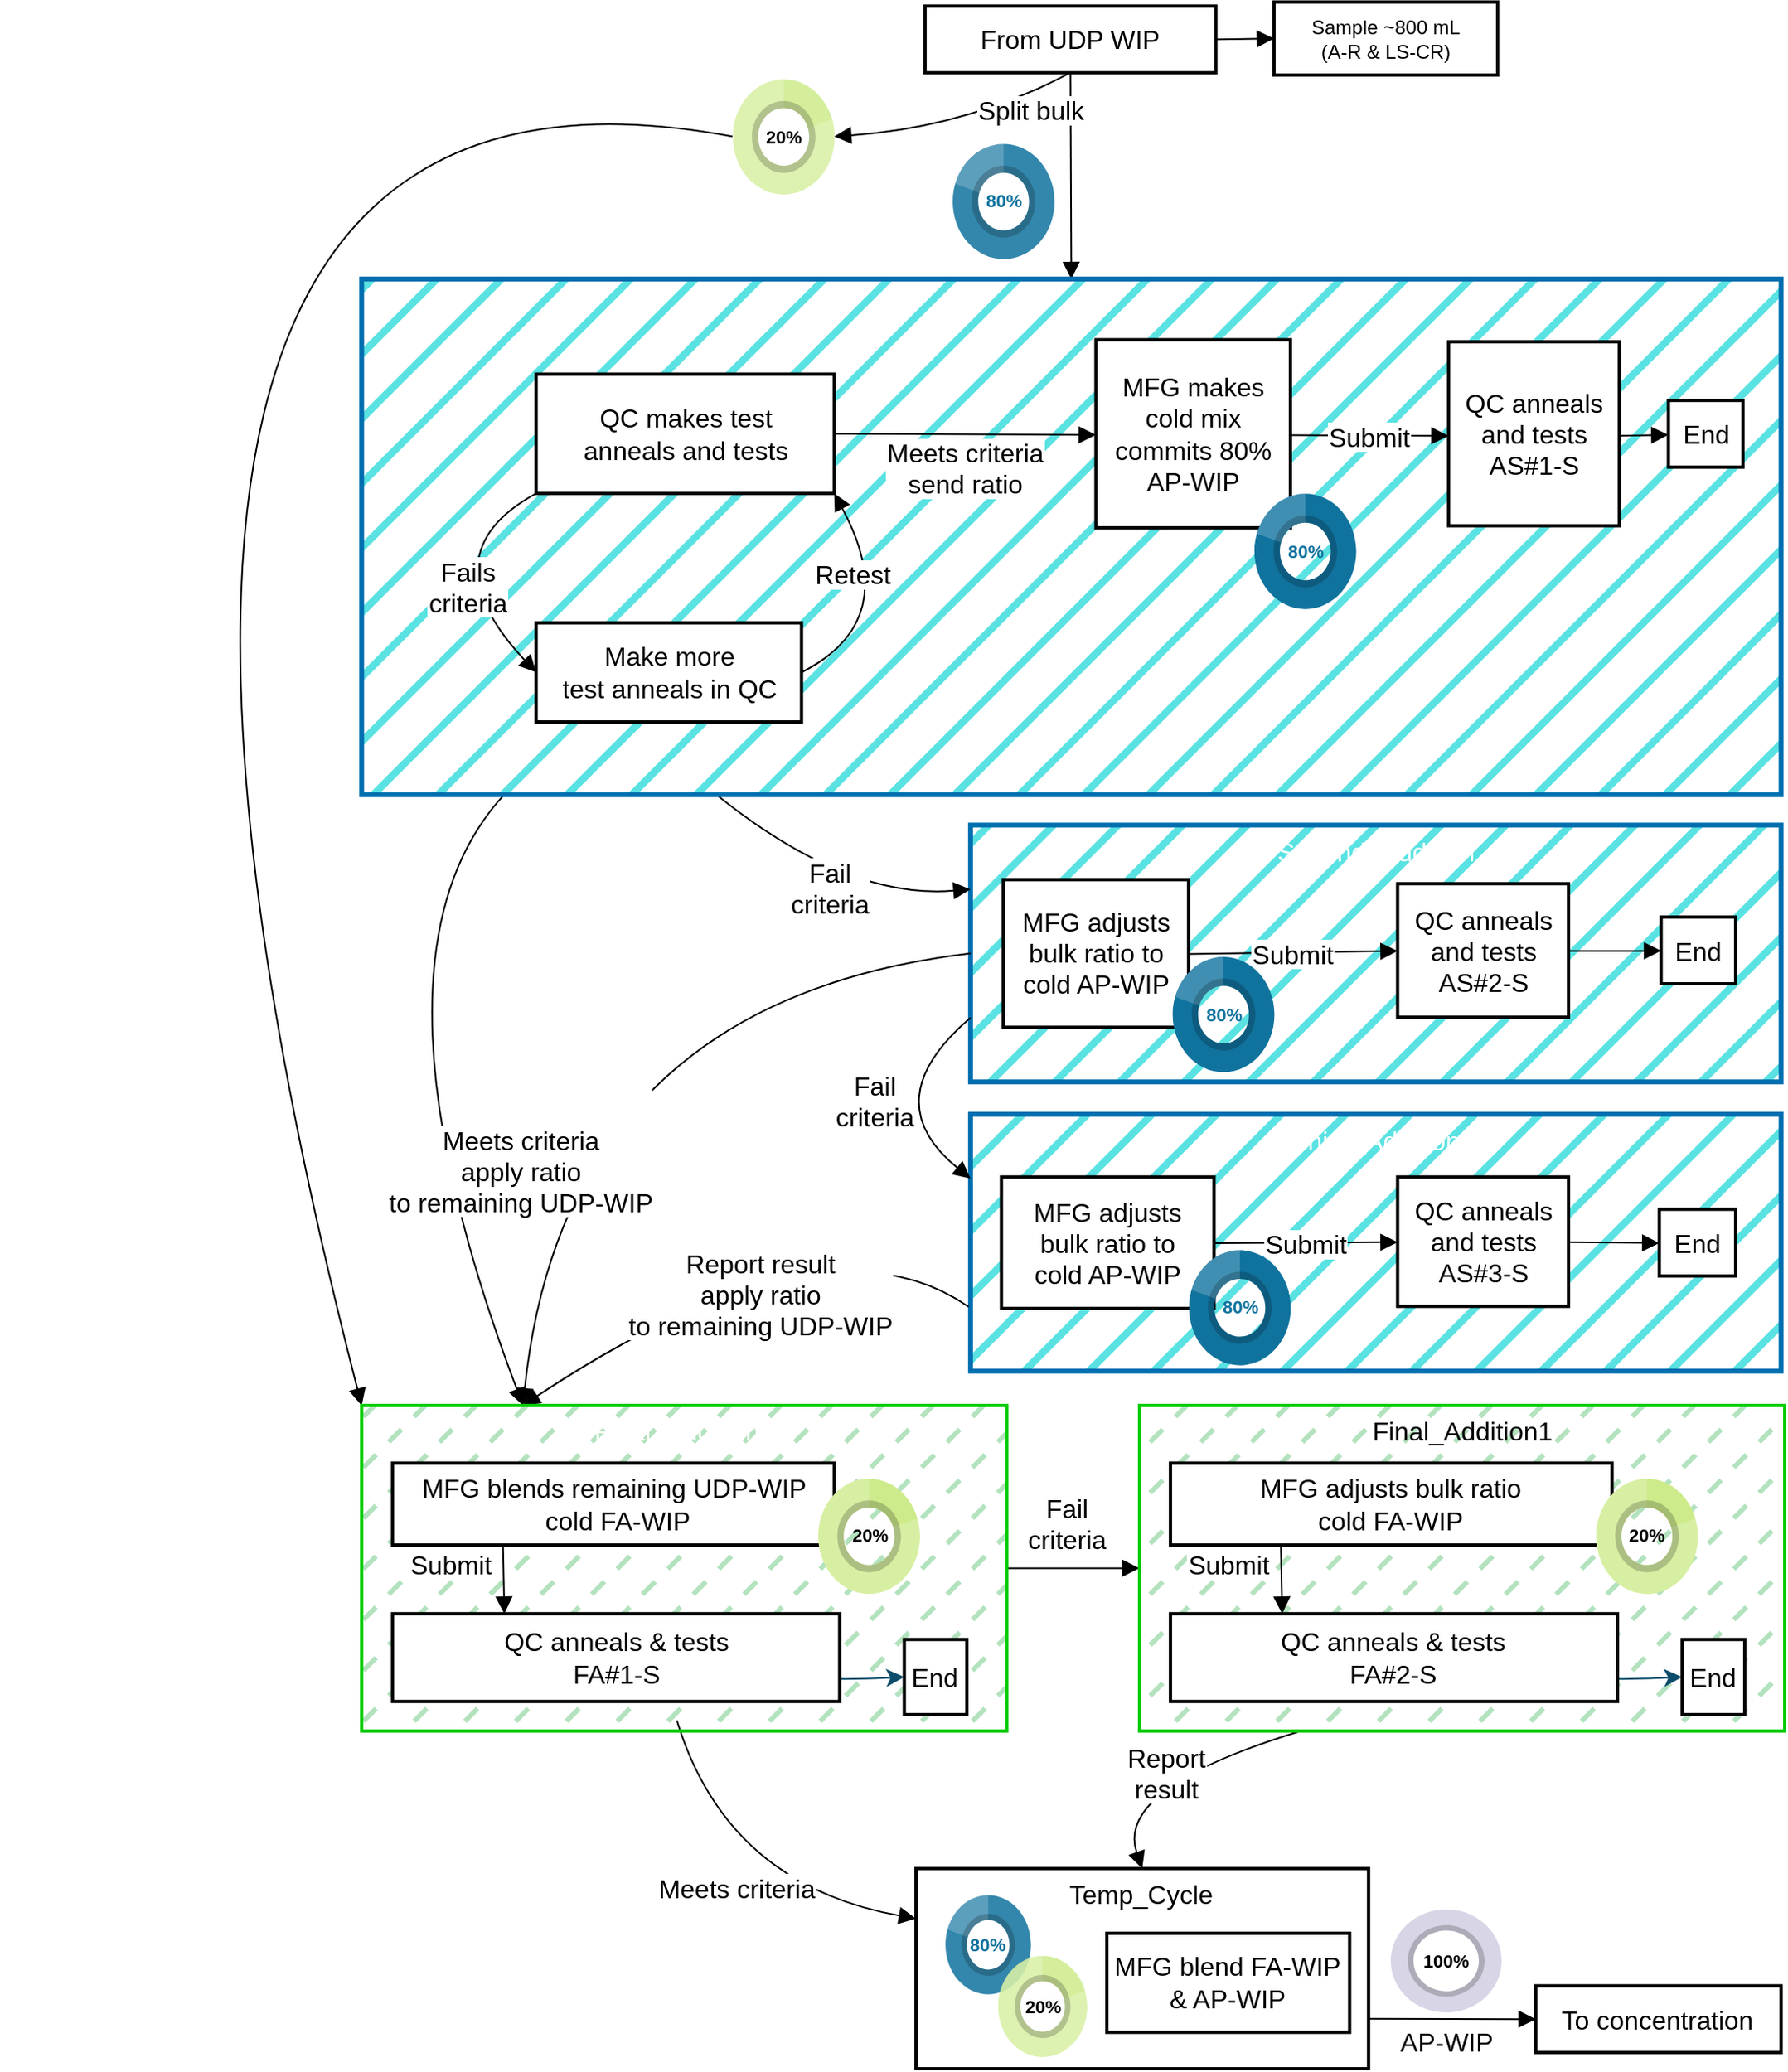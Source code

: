 <mxfile version="24.4.8" type="github">
  <diagram name="Page-1" id="gUKE7Ty1ndnf_Hq8EU9M">
    <mxGraphModel dx="1916" dy="1496" grid="0" gridSize="10" guides="1" tooltips="1" connect="1" arrows="1" fold="1" page="0" pageScale="1" pageWidth="850" pageHeight="1100" math="0" shadow="0">
      <root>
        <mxCell id="0" />
        <mxCell id="1" parent="0" />
        <mxCell id="pBv_GkbSqUie0VZyw_Bp-6" value="" style="group" parent="1" vertex="1" connectable="0">
          <mxGeometry x="68" y="-248" width="1094" height="1268" as="geometry" />
        </mxCell>
        <mxCell id="u29ysnLNSDEaN5z4U6bu-100" value="Temp_Cycle" style="whiteSpace=wrap;strokeWidth=2;verticalAlign=top;fontSize=16;" parent="pBv_GkbSqUie0VZyw_Bp-6" vertex="1">
          <mxGeometry x="561.483" y="1145.29" width="277.399" height="122.71" as="geometry" />
        </mxCell>
        <mxCell id="u29ysnLNSDEaN5z4U6bu-101" value="MFG blend FA-WIP &amp; AP-WIP" style="whiteSpace=wrap;strokeWidth=2;fontSize=16;" parent="u29ysnLNSDEaN5z4U6bu-100" vertex="1">
          <mxGeometry x="116.976" y="39.664" width="148.837" height="60.735" as="geometry" />
        </mxCell>
        <mxCell id="eIJWV5J0-2OSgaS1AC5S-21" value="80%" style="verticalLabelPosition=middle;verticalAlign=middle;html=1;shape=mxgraph.infographic.partConcEllipse;fillColor=#10739E;strokeColor=default;startAngle=0;endAngle=.8;arcWidth=0.5;fontSize=11;fontColor=#10739E;align=center;fontStyle=1;perimeterSpacing=0;strokeWidth=0;shadow=0;fillOpacity=85;strokeOpacity=0;" parent="u29ysnLNSDEaN5z4U6bu-100" vertex="1">
          <mxGeometry x="17.825" y="16.113" width="52.36" height="60.735" as="geometry" />
        </mxCell>
        <mxCell id="eIJWV5J0-2OSgaS1AC5S-12" value="20%" style="verticalLabelPosition=middle;verticalAlign=middle;html=1;shape=mxgraph.infographic.partConcEllipse;fillColor=#cdeb8b;strokeColor=#36393d;startAngle=0;endAngle=0.20;arcWidth=0.5;fontSize=11;align=center;fontStyle=1;perimeterSpacing=0;strokeWidth=0;shadow=0;fillOpacity=85;strokeOpacity=0;" parent="u29ysnLNSDEaN5z4U6bu-100" vertex="1">
          <mxGeometry x="50.132" y="53.298" width="54.589" height="61.975" as="geometry" />
        </mxCell>
        <mxCell id="u29ysnLNSDEaN5z4U6bu-114" value="Third_Addition" style="whiteSpace=wrap;strokeWidth=3;verticalAlign=top;fontSize=16;container=0;fillColor=#5AE2E2;fontColor=#ffffff;strokeColor=#006EAF;fillStyle=hatch;" parent="pBv_GkbSqUie0VZyw_Bp-6" vertex="1">
          <mxGeometry x="594.904" y="682.96" width="496.868" height="157.415" as="geometry" />
        </mxCell>
        <mxCell id="u29ysnLNSDEaN5z4U6bu-122" value="Second_Addition" style="whiteSpace=wrap;strokeWidth=3;verticalAlign=top;fontSize=16;container=0;strokeColor=#006EAF;fillColor=#5AE2E2;fontColor=#ffffff;fillStyle=hatch;" parent="pBv_GkbSqUie0VZyw_Bp-6" vertex="1">
          <mxGeometry x="594.904" y="505.713" width="496.868" height="157.415" as="geometry" />
        </mxCell>
        <mxCell id="u29ysnLNSDEaN5z4U6bu-143" value="From UDP WIP" style="whiteSpace=wrap;strokeWidth=2;fontSize=16;" parent="pBv_GkbSqUie0VZyw_Bp-6" vertex="1">
          <mxGeometry x="567.053" y="3.718" width="178.248" height="40.903" as="geometry" />
        </mxCell>
        <mxCell id="u29ysnLNSDEaN5z4U6bu-144" value="To concentration" style="whiteSpace=wrap;strokeWidth=2;fontSize=16;" parent="pBv_GkbSqUie0VZyw_Bp-6" vertex="1">
          <mxGeometry x="941.375" y="1217.181" width="150.397" height="40.903" as="geometry" />
        </mxCell>
        <mxCell id="u29ysnLNSDEaN5z4U6bu-145" value="" style="curved=1;startArrow=none;endArrow=block;exitX=0.5;exitY=1.012;entryX=0.5;entryY=0.002;rounded=0;fontSize=16;startSize=8;endSize=8;" parent="pBv_GkbSqUie0VZyw_Bp-6" source="u29ysnLNSDEaN5z4U6bu-143" edge="1">
          <mxGeometry relative="1" as="geometry">
            <Array as="points" />
            <mxPoint x="656.695" y="171.05" as="targetPoint" />
          </mxGeometry>
        </mxCell>
        <mxCell id="u29ysnLNSDEaN5z4U6bu-146" value="Fail&#xa;criteria" style="curved=1;startArrow=none;endArrow=block;exitX=0.25;exitY=1;entryX=0;entryY=0.25;rounded=0;fontSize=16;startSize=8;endSize=8;exitDx=0;exitDy=0;entryDx=0;entryDy=0;" parent="pBv_GkbSqUie0VZyw_Bp-6" target="u29ysnLNSDEaN5z4U6bu-122" edge="1">
          <mxGeometry relative="1" as="geometry">
            <Array as="points">
              <mxPoint x="519.149" y="551.574" />
            </Array>
            <mxPoint x="439.215" y="487.12" as="sourcePoint" />
          </mxGeometry>
        </mxCell>
        <mxCell id="u29ysnLNSDEaN5z4U6bu-148" value="" style="curved=1;startArrow=none;endArrow=block;exitX=0;exitY=0.5;rounded=0;fontSize=16;startSize=8;endSize=8;exitDx=0;exitDy=0;entryX=0.25;entryY=0;entryDx=0;entryDy=0;" parent="pBv_GkbSqUie0VZyw_Bp-6" source="u29ysnLNSDEaN5z4U6bu-122" target="u29ysnLNSDEaN5z4U6bu-164" edge="1">
          <mxGeometry x="-0.295" y="32" relative="1" as="geometry">
            <Array as="points">
              <mxPoint x="346.47" y="613.548" />
            </Array>
            <mxPoint x="457.876" y="858.968" as="targetPoint" />
            <mxPoint x="1" as="offset" />
          </mxGeometry>
        </mxCell>
        <mxCell id="pBv_GkbSqUie0VZyw_Bp-4" value="&amp;nbsp; &amp;nbsp; &amp;nbsp; &amp;nbsp; &amp;nbsp; &amp;nbsp;&amp;nbsp;&lt;div&gt;&amp;nbsp; &amp;nbsp; &amp;nbsp; &amp;nbsp; &amp;nbsp; &amp;nbsp; &amp;nbsp; &amp;nbsp; &amp;nbsp; &amp;nbsp; &amp;nbsp;&amp;nbsp;&lt;/div&gt;&lt;div&gt;&amp;nbsp; &amp;nbsp; &amp;nbsp; &amp;nbsp; &amp;nbsp;&amp;nbsp;&lt;/div&gt;&lt;div&gt;&lt;br&gt;&lt;/div&gt;" style="edgeLabel;html=1;align=center;verticalAlign=middle;resizable=0;points=[];" parent="u29ysnLNSDEaN5z4U6bu-148" vertex="1" connectable="0">
          <mxGeometry x="-0.224" y="40" relative="1" as="geometry">
            <mxPoint x="-41" y="45" as="offset" />
          </mxGeometry>
        </mxCell>
        <mxCell id="u29ysnLNSDEaN5z4U6bu-147" value="Meets criteria&#xa;apply ratio&#xa;to remaining UDP-WIP" style="curved=1;startArrow=none;endArrow=block;exitX=0.102;exitY=0.995;entryX=0.25;entryY=0;rounded=0;fontSize=16;startSize=8;endSize=8;exitDx=0;exitDy=0;exitPerimeter=0;entryDx=0;entryDy=0;" parent="pBv_GkbSqUie0VZyw_Bp-6" target="u29ysnLNSDEaN5z4U6bu-164" edge="1">
          <mxGeometry x="0.372" y="50" relative="1" as="geometry">
            <Array as="points">
              <mxPoint x="216.126" y="585.04" />
            </Array>
            <mxPoint x="457.876" y="858.968" as="targetPoint" />
            <mxPoint x="310.444" y="485.54" as="sourcePoint" />
            <mxPoint as="offset" />
          </mxGeometry>
        </mxCell>
        <mxCell id="u29ysnLNSDEaN5z4U6bu-150" value="Report result&#xa;apply ratio&#xa;to remaining UDP-WIP" style="curved=1;startArrow=none;endArrow=block;exitX=0;exitY=0.75;entryX=0.25;entryY=0;rounded=0;fontSize=16;startSize=8;endSize=8;exitDx=0;exitDy=0;entryDx=0;entryDy=0;" parent="pBv_GkbSqUie0VZyw_Bp-6" target="u29ysnLNSDEaN5z4U6bu-164" edge="1">
          <mxGeometry x="0.032" y="23" relative="1" as="geometry">
            <Array as="points">
              <mxPoint x="505" y="739" />
            </Array>
            <mxPoint x="517.199" y="861.447" as="targetPoint" />
            <mxPoint x="593.79" y="801.022" as="sourcePoint" />
            <mxPoint as="offset" />
          </mxGeometry>
        </mxCell>
        <mxCell id="u29ysnLNSDEaN5z4U6bu-151" value="Meets criteria" style="curved=1;startArrow=none;endArrow=block;exitX=0.409;exitY=0.992;entryX=0;entryY=0.25;rounded=0;fontSize=16;startSize=8;endSize=8;entryDx=0;entryDy=0;exitDx=0;exitDy=0;exitPerimeter=0;" parent="pBv_GkbSqUie0VZyw_Bp-6" target="u29ysnLNSDEaN5z4U6bu-100" edge="1">
          <mxGeometry x="0.002" relative="1" as="geometry">
            <Array as="points">
              <mxPoint x="445.621" y="1155.206" />
            </Array>
            <mxPoint x="414.891" y="1054.47" as="sourcePoint" />
            <mxPoint as="offset" />
          </mxGeometry>
        </mxCell>
        <mxCell id="u29ysnLNSDEaN5z4U6bu-152" value="Fail&#xa;criteria" style="curved=1;startArrow=none;endArrow=block;exitX=1;exitY=0.5;entryX=0;entryY=0.5;rounded=0;fontSize=16;startSize=8;endSize=8;exitDx=0;exitDy=0;entryDx=0;entryDy=0;" parent="pBv_GkbSqUie0VZyw_Bp-6" source="u29ysnLNSDEaN5z4U6bu-164" target="eIJWV5J0-2OSgaS1AC5S-30" edge="1">
          <mxGeometry x="-0.093" y="28" relative="1" as="geometry">
            <Array as="points" />
            <mxPoint x="694.055" y="957.507" as="sourcePoint" />
            <mxPoint as="offset" />
            <mxPoint x="696.283" y="960.606" as="targetPoint" />
          </mxGeometry>
        </mxCell>
        <mxCell id="u29ysnLNSDEaN5z4U6bu-153" value="Report&#xa;result" style="curved=1;startArrow=none;endArrow=block;exitX=0.25;exitY=1;entryX=0.5;entryY=0;rounded=0;fontSize=16;startSize=8;endSize=8;exitDx=0;exitDy=0;entryDx=0;entryDy=0;fontColor=default;" parent="pBv_GkbSqUie0VZyw_Bp-6" target="u29ysnLNSDEaN5z4U6bu-100" edge="1">
          <mxGeometry relative="1" as="geometry">
            <Array as="points">
              <mxPoint x="682.914" y="1095.711" />
            </Array>
            <mxPoint x="797.383" y="1061.005" as="sourcePoint" />
          </mxGeometry>
        </mxCell>
        <mxCell id="u29ysnLNSDEaN5z4U6bu-154" value="AP-WIP" style="curved=1;startArrow=none;endArrow=block;exitX=1;exitY=0.75;entryX=0;entryY=0.5;rounded=0;fontSize=16;startSize=8;endSize=8;exitDx=0;exitDy=0;entryDx=0;entryDy=0;" parent="pBv_GkbSqUie0VZyw_Bp-6" source="u29ysnLNSDEaN5z4U6bu-100" target="u29ysnLNSDEaN5z4U6bu-144" edge="1">
          <mxGeometry x="-0.065" y="-13" relative="1" as="geometry">
            <Array as="points" />
            <mxPoint x="833.312" y="1239.802" as="sourcePoint" />
            <mxPoint as="offset" />
          </mxGeometry>
        </mxCell>
        <mxCell id="u29ysnLNSDEaN5z4U6bu-160" value="" style="group;fontSize=16;fillColor=#5AE2E2;strokeColor=#006EAF;strokeWidth=3;glass=0;fontColor=#ffffff;fillStyle=hatch;" parent="pBv_GkbSqUie0VZyw_Bp-6" vertex="1" connectable="0">
          <mxGeometry x="221.697" y="171.05" width="870.075" height="316.07" as="geometry" />
        </mxCell>
        <mxCell id="u29ysnLNSDEaN5z4U6bu-131" value="QC makes test&#xa;anneals and tests" style="whiteSpace=wrap;strokeWidth=2;fontSize=16;" parent="u29ysnLNSDEaN5z4U6bu-160" vertex="1">
          <mxGeometry x="106.949" y="58.256" width="182.705" height="73.13" as="geometry" />
        </mxCell>
        <mxCell id="u29ysnLNSDEaN5z4U6bu-133" value="Make more&#xa;test anneals in QC" style="whiteSpace=wrap;strokeWidth=2;fontSize=16;" parent="u29ysnLNSDEaN5z4U6bu-160" vertex="1">
          <mxGeometry x="106.949" y="210.714" width="162.652" height="60.735" as="geometry" />
        </mxCell>
        <mxCell id="u29ysnLNSDEaN5z4U6bu-134" value="MFG makes&#xa;cold mix&#xa;commits 80%&#xa;AP-WIP" style="whiteSpace=wrap;strokeWidth=2;fontSize=16;verticalAlign=middle;" parent="u29ysnLNSDEaN5z4U6bu-160" vertex="1">
          <mxGeometry x="450.077" y="37.185" width="119.204" height="115.273" as="geometry" />
        </mxCell>
        <mxCell id="u29ysnLNSDEaN5z4U6bu-135" value="QC anneals&#xa;and tests&#xa;AS#1-S" style="whiteSpace=wrap;strokeWidth=2;fontSize=16;" parent="u29ysnLNSDEaN5z4U6bu-160" vertex="1">
          <mxGeometry x="666.204" y="38.424" width="104.721" height="112.794" as="geometry" />
        </mxCell>
        <mxCell id="u29ysnLNSDEaN5z4U6bu-136" value="End" style="whiteSpace=wrap;strokeWidth=2;fontSize=16;" parent="u29ysnLNSDEaN5z4U6bu-160" vertex="1">
          <mxGeometry x="801.004" y="74.37" width="45.676" height="40.903" as="geometry" />
        </mxCell>
        <mxCell id="u29ysnLNSDEaN5z4U6bu-138" value="Fails&#xa;criteria" style="curved=1;startArrow=none;endArrow=block;exitX=0;exitY=1;entryX=0;entryY=0.5;rounded=0;fontSize=16;startSize=8;endSize=8;exitDx=0;exitDy=0;entryDx=0;entryDy=0;" parent="u29ysnLNSDEaN5z4U6bu-160" source="u29ysnLNSDEaN5z4U6bu-131" target="u29ysnLNSDEaN5z4U6bu-133" edge="1">
          <mxGeometry x="0.236" y="6" relative="1" as="geometry">
            <Array as="points">
              <mxPoint x="38.992" y="168.571" />
            </Array>
            <mxPoint as="offset" />
          </mxGeometry>
        </mxCell>
        <mxCell id="u29ysnLNSDEaN5z4U6bu-139" value="Retest" style="curved=1;startArrow=none;endArrow=block;exitX=1;exitY=0.5;entryX=1;entryY=1;rounded=0;fontSize=16;startSize=8;endSize=8;entryDx=0;entryDy=0;exitDx=0;exitDy=0;" parent="u29ysnLNSDEaN5z4U6bu-160" source="u29ysnLNSDEaN5z4U6bu-133" target="u29ysnLNSDEaN5z4U6bu-131" edge="1">
          <mxGeometry x="0.391" y="13" relative="1" as="geometry">
            <Array as="points">
              <mxPoint x="331.988" y="209.474" />
            </Array>
            <mxPoint as="offset" />
          </mxGeometry>
        </mxCell>
        <mxCell id="u29ysnLNSDEaN5z4U6bu-140" value="Meets criteria&#xa;send ratio" style="curved=1;startArrow=none;endArrow=block;entryX=-0.001;entryY=0.508;rounded=0;fontSize=16;startSize=8;endSize=8;exitX=1;exitY=0.5;exitDx=0;exitDy=0;" parent="u29ysnLNSDEaN5z4U6bu-160" edge="1">
          <mxGeometry x="0.001" y="-20" relative="1" as="geometry">
            <Array as="points" />
            <mxPoint x="289.654" y="94.821" as="sourcePoint" />
            <mxPoint x="450.077" y="95.501" as="targetPoint" />
            <mxPoint as="offset" />
          </mxGeometry>
        </mxCell>
        <mxCell id="u29ysnLNSDEaN5z4U6bu-141" value="Submit" style="curved=1;startArrow=none;endArrow=block;exitX=1.003;exitY=0.508;entryX=0.003;entryY=0.511;rounded=0;fontSize=16;startSize=8;endSize=8;" parent="u29ysnLNSDEaN5z4U6bu-160" source="u29ysnLNSDEaN5z4U6bu-134" target="u29ysnLNSDEaN5z4U6bu-135" edge="1">
          <mxGeometry relative="1" as="geometry">
            <Array as="points" />
          </mxGeometry>
        </mxCell>
        <mxCell id="u29ysnLNSDEaN5z4U6bu-142" value="" style="curved=1;startArrow=none;endArrow=block;exitX=1.007;exitY=0.511;entryX=-0.008;entryY=0.517;rounded=0;fontSize=16;startSize=8;endSize=8;" parent="u29ysnLNSDEaN5z4U6bu-160" source="u29ysnLNSDEaN5z4U6bu-135" target="u29ysnLNSDEaN5z4U6bu-136" edge="1">
          <mxGeometry relative="1" as="geometry">
            <Array as="points" />
          </mxGeometry>
        </mxCell>
        <mxCell id="pBv_GkbSqUie0VZyw_Bp-3" value="80%" style="verticalLabelPosition=middle;verticalAlign=middle;html=1;shape=mxgraph.infographic.partConcEllipse;fillColor=#10739E;strokeColor=default;startAngle=0;endAngle=.8;arcWidth=0.5;fontSize=11;fontColor=#10739E;align=center;fontStyle=1;perimeterSpacing=0;strokeWidth=0;shadow=0;fillOpacity=100;strokeOpacity=0;" parent="u29ysnLNSDEaN5z4U6bu-160" vertex="1">
          <mxGeometry x="547" y="131.386" width="62.387" height="70.651" as="geometry" />
        </mxCell>
        <mxCell id="u29ysnLNSDEaN5z4U6bu-123" value="MFG adjusts&#xa;bulk ratio to cold AP-WIP" style="whiteSpace=wrap;strokeWidth=2;fontSize=16;" parent="pBv_GkbSqUie0VZyw_Bp-6" vertex="1">
          <mxGeometry x="614.957" y="539.179" width="113.633" height="90.483" as="geometry" />
        </mxCell>
        <mxCell id="u29ysnLNSDEaN5z4U6bu-125" value="QC anneals&#xa;and tests&#xa;AS#2-S" style="whiteSpace=wrap;strokeWidth=2;fontSize=16;" parent="pBv_GkbSqUie0VZyw_Bp-6" vertex="1">
          <mxGeometry x="856.707" y="541.658" width="104.721" height="81.806" as="geometry" />
        </mxCell>
        <mxCell id="u29ysnLNSDEaN5z4U6bu-126" value="End" style="whiteSpace=wrap;strokeWidth=2;fontSize=16;" parent="pBv_GkbSqUie0VZyw_Bp-6" vertex="1">
          <mxGeometry x="1018.244" y="562.109" width="45.676" height="40.903" as="geometry" />
        </mxCell>
        <mxCell id="u29ysnLNSDEaN5z4U6bu-128" value="Submit" style="curved=1;startArrow=none;endArrow=block;exitX=1.005;exitY=0.504;entryX=0.001;entryY=0.504;rounded=0;fontSize=16;startSize=8;endSize=8;" parent="pBv_GkbSqUie0VZyw_Bp-6" source="u29ysnLNSDEaN5z4U6bu-123" target="u29ysnLNSDEaN5z4U6bu-125" edge="1">
          <mxGeometry relative="1" as="geometry">
            <Array as="points" />
          </mxGeometry>
        </mxCell>
        <mxCell id="u29ysnLNSDEaN5z4U6bu-129" value="" style="curved=1;startArrow=none;endArrow=block;exitX=1.005;exitY=0.504;entryX=-0.012;entryY=0.506;rounded=0;fontSize=16;startSize=8;endSize=8;" parent="pBv_GkbSqUie0VZyw_Bp-6" source="u29ysnLNSDEaN5z4U6bu-125" target="u29ysnLNSDEaN5z4U6bu-126" edge="1">
          <mxGeometry relative="1" as="geometry">
            <Array as="points" />
          </mxGeometry>
        </mxCell>
        <mxCell id="u29ysnLNSDEaN5z4U6bu-115" value="MFG adjusts&#xa;bulk ratio to &#xa;cold AP-WIP" style="whiteSpace=wrap;strokeWidth=2;fontSize=16;" parent="pBv_GkbSqUie0VZyw_Bp-6" vertex="1">
          <mxGeometry x="613.843" y="721.384" width="130.344" height="80.567" as="geometry" />
        </mxCell>
        <mxCell id="u29ysnLNSDEaN5z4U6bu-117" value="QC anneals&#xa;and tests&#xa;AS#3-S" style="whiteSpace=wrap;strokeWidth=2;fontSize=16;" parent="pBv_GkbSqUie0VZyw_Bp-6" vertex="1">
          <mxGeometry x="856.707" y="721.384" width="104.721" height="79.327" as="geometry" />
        </mxCell>
        <mxCell id="u29ysnLNSDEaN5z4U6bu-118" value="End" style="whiteSpace=wrap;strokeWidth=2;fontSize=16;" parent="pBv_GkbSqUie0VZyw_Bp-6" vertex="1">
          <mxGeometry x="1017.13" y="741.216" width="46.79" height="40.903" as="geometry" />
        </mxCell>
        <mxCell id="u29ysnLNSDEaN5z4U6bu-120" value="Submit" style="curved=1;startArrow=none;endArrow=block;exitX=1.005;exitY=0.504;entryX=0.001;entryY=0.504;rounded=0;fontSize=16;startSize=8;endSize=8;" parent="pBv_GkbSqUie0VZyw_Bp-6" source="u29ysnLNSDEaN5z4U6bu-115" target="u29ysnLNSDEaN5z4U6bu-117" edge="1">
          <mxGeometry relative="1" as="geometry">
            <Array as="points" />
          </mxGeometry>
        </mxCell>
        <mxCell id="u29ysnLNSDEaN5z4U6bu-121" value="" style="curved=1;startArrow=none;endArrow=block;exitX=1.005;exitY=0.504;entryX=-0.012;entryY=0.506;rounded=0;fontSize=16;startSize=8;endSize=8;" parent="pBv_GkbSqUie0VZyw_Bp-6" source="u29ysnLNSDEaN5z4U6bu-117" target="u29ysnLNSDEaN5z4U6bu-118" edge="1">
          <mxGeometry relative="1" as="geometry">
            <Array as="points" />
          </mxGeometry>
        </mxCell>
        <mxCell id="u29ysnLNSDEaN5z4U6bu-170" value="Fail&#xa;criteria" style="curved=1;startArrow=none;endArrow=block;exitX=0;exitY=0.75;entryX=0;entryY=0.25;rounded=0;fontSize=16;startSize=8;endSize=8;exitDx=0;exitDy=0;entryDx=0;entryDy=0;" parent="pBv_GkbSqUie0VZyw_Bp-6" source="u29ysnLNSDEaN5z4U6bu-122" target="u29ysnLNSDEaN5z4U6bu-114" edge="1">
          <mxGeometry relative="1" as="geometry">
            <Array as="points">
              <mxPoint x="535.859" y="674.283" />
            </Array>
            <mxPoint x="1091.772" y="585.04" as="sourcePoint" />
            <mxPoint x="1091.772" y="762.287" as="targetPoint" />
          </mxGeometry>
        </mxCell>
        <mxCell id="eIJWV5J0-2OSgaS1AC5S-3" value="Sample ~800 mL&lt;br&gt;(A-R &amp;amp; LS-CR)" style="rounded=0;whiteSpace=wrap;html=1;strokeWidth=2;" parent="pBv_GkbSqUie0VZyw_Bp-6" vertex="1">
          <mxGeometry x="780.95" y="1.24" width="137.05" height="44.76" as="geometry" />
        </mxCell>
        <mxCell id="eIJWV5J0-2OSgaS1AC5S-4" value="" style="curved=1;startArrow=none;endArrow=block;entryX=0;entryY=0.5;rounded=0;fontSize=16;startSize=8;endSize=8;entryDx=0;entryDy=0;exitX=1;exitY=0.5;exitDx=0;exitDy=0;" parent="pBv_GkbSqUie0VZyw_Bp-6" source="u29ysnLNSDEaN5z4U6bu-143" target="eIJWV5J0-2OSgaS1AC5S-3" edge="1">
          <mxGeometry relative="1" as="geometry">
            <Array as="points" />
            <mxPoint x="656.177" y="105.357" as="sourcePoint" />
            <mxPoint x="483.566" y="171.05" as="targetPoint" />
          </mxGeometry>
        </mxCell>
        <mxCell id="eIJWV5J0-2OSgaS1AC5S-9" value="80%" style="verticalLabelPosition=middle;verticalAlign=middle;html=1;shape=mxgraph.infographic.partConcEllipse;fillColor=#10739E;strokeColor=default;startAngle=0;endAngle=.8;arcWidth=0.5;fontSize=11;fontColor=#10739E;align=center;fontStyle=1;perimeterSpacing=0;strokeWidth=0;shadow=0;fillOpacity=100;strokeOpacity=0;" parent="pBv_GkbSqUie0VZyw_Bp-6" vertex="1">
          <mxGeometry x="718.564" y="586.28" width="62.387" height="70.651" as="geometry" />
        </mxCell>
        <mxCell id="eIJWV5J0-2OSgaS1AC5S-10" value="80%" style="verticalLabelPosition=middle;verticalAlign=middle;html=1;shape=mxgraph.infographic.partConcEllipse;fillColor=#10739E;strokeColor=default;startAngle=0;endAngle=.8;arcWidth=0.5;fontSize=11;fontColor=#10739E;align=center;fontStyle=1;perimeterSpacing=0;strokeWidth=0;shadow=0;fillOpacity=100;strokeOpacity=0;" parent="pBv_GkbSqUie0VZyw_Bp-6" vertex="1">
          <mxGeometry x="728.591" y="766.006" width="62.387" height="70.651" as="geometry" />
        </mxCell>
        <mxCell id="eIJWV5J0-2OSgaS1AC5S-22" value="100%" style="verticalLabelPosition=middle;verticalAlign=middle;html=1;shape=mxgraph.infographic.partConcEllipse;fillColor=#d0cee2;strokeColor=#56517e;startAngle=0;endAngle=1;arcWidth=0.41;fontSize=11;align=center;fontStyle=1;perimeterSpacing=0;strokeWidth=0;shadow=0;fillOpacity=85;strokeOpacity=0;" parent="pBv_GkbSqUie0VZyw_Bp-6" vertex="1">
          <mxGeometry x="852.251" y="1170.08" width="67.957" height="63.214" as="geometry" />
        </mxCell>
        <mxCell id="eIJWV5J0-2OSgaS1AC5S-28" value="Split bulk" style="curved=1;startArrow=none;endArrow=block;exitX=0.5;exitY=1;entryX=1;entryY=0.5;rounded=0;fontSize=16;startSize=8;endSize=8;horizontal=1;exitDx=0;exitDy=0;entryDx=0;entryDy=0;entryPerimeter=0;" parent="pBv_GkbSqUie0VZyw_Bp-6" source="u29ysnLNSDEaN5z4U6bu-143" target="eIJWV5J0-2OSgaS1AC5S-27" edge="1">
          <mxGeometry x="-0.585" y="9" relative="1" as="geometry">
            <Array as="points">
              <mxPoint x="592.676" y="78.088" />
            </Array>
            <mxPoint x="819.943" y="376.805" as="sourcePoint" />
            <mxPoint x="916.866" y="378.045" as="targetPoint" />
            <mxPoint y="-1" as="offset" />
          </mxGeometry>
        </mxCell>
        <mxCell id="eIJWV5J0-2OSgaS1AC5S-27" value="20%" style="verticalLabelPosition=middle;verticalAlign=middle;html=1;shape=mxgraph.infographic.partConcEllipse;fillColor=#cdeb8b;strokeColor=#36393d;startAngle=0;endAngle=0.20;arcWidth=0.5;fontSize=11;align=center;fontStyle=1;perimeterSpacing=0;strokeWidth=0;shadow=0;fillOpacity=85;strokeOpacity=0;" parent="pBv_GkbSqUie0VZyw_Bp-6" vertex="1">
          <mxGeometry x="448.963" y="48.34" width="62.387" height="70.651" as="geometry" />
        </mxCell>
        <mxCell id="eIJWV5J0-2OSgaS1AC5S-8" value="80%" style="verticalLabelPosition=middle;verticalAlign=middle;html=1;shape=mxgraph.infographic.partConcEllipse;fillColor=#10739E;strokeColor=default;startAngle=0;endAngle=.8;arcWidth=0.5;fontSize=11;fontColor=#10739E;align=center;fontStyle=1;perimeterSpacing=0;strokeWidth=0;shadow=0;fillOpacity=85;strokeOpacity=0;" parent="pBv_GkbSqUie0VZyw_Bp-6" vertex="1">
          <mxGeometry x="583.764" y="88.004" width="62.387" height="70.651" as="geometry" />
        </mxCell>
        <mxCell id="pBv_GkbSqUie0VZyw_Bp-2" value="" style="curved=1;startArrow=none;endArrow=block;exitX=0;exitY=0.5;entryX=0;entryY=0;rounded=0;fontSize=16;startSize=8;endSize=8;horizontal=1;exitDx=0;exitDy=0;exitPerimeter=0;entryDx=0;entryDy=0;" parent="pBv_GkbSqUie0VZyw_Bp-6" source="eIJWV5J0-2OSgaS1AC5S-27" target="u29ysnLNSDEaN5z4U6bu-164" edge="1">
          <mxGeometry x="-0.847" y="41" relative="1" as="geometry">
            <Array as="points">
              <mxPoint />
            </Array>
            <mxPoint x="433.5" y="81.472" as="sourcePoint" />
            <mxPoint x="277.533" y="82.711" as="targetPoint" />
            <mxPoint as="offset" />
          </mxGeometry>
        </mxCell>
        <mxCell id="u29ysnLNSDEaN5z4U6bu-164" value="Final_Addition1" style="whiteSpace=wrap;strokeWidth=2;verticalAlign=top;fontSize=16;container=0;strokeColor=#00CC00;fillColor=#B3E2BE;fontColor=#ffffff;fillStyle=dashed;gradientColor=none;" parent="pBv_GkbSqUie0VZyw_Bp-6" vertex="1">
          <mxGeometry x="221.697" y="861.447" width="395.489" height="199.558" as="geometry" />
        </mxCell>
        <mxCell id="u29ysnLNSDEaN5z4U6bu-165" style="edgeStyle=none;curved=1;rounded=0;orthogonalLoop=1;jettySize=auto;html=1;exitX=1;exitY=0.5;exitDx=0;exitDy=0;strokeColor=#0B4D6A;fontSize=16;startSize=8;endSize=8;entryX=0;entryY=0.5;entryDx=0;entryDy=0;" parent="pBv_GkbSqUie0VZyw_Bp-6" source="u29ysnLNSDEaN5z4U6bu-166" target="u29ysnLNSDEaN5z4U6bu-168" edge="1">
          <mxGeometry relative="1" as="geometry">
            <Array as="points">
              <mxPoint x="460.104" y="1032.318" />
            </Array>
          </mxGeometry>
        </mxCell>
        <mxCell id="u29ysnLNSDEaN5z4U6bu-166" value="QC anneals &amp; tests&#xa;FA#1-S" style="whiteSpace=wrap;strokeWidth=2;fontSize=16;" parent="pBv_GkbSqUie0VZyw_Bp-6" vertex="1">
          <mxGeometry x="240.635" y="989.114" width="274.057" height="53.757" as="geometry" />
        </mxCell>
        <mxCell id="u29ysnLNSDEaN5z4U6bu-167" value="MFG blends remaining UDP-WIP&#xa; cold FA-WIP" style="whiteSpace=wrap;strokeWidth=2;fontSize=16;" parent="pBv_GkbSqUie0VZyw_Bp-6" vertex="1">
          <mxGeometry x="240.635" y="896.772" width="270.715" height="50.199" as="geometry" />
        </mxCell>
        <mxCell id="u29ysnLNSDEaN5z4U6bu-168" value="End" style="whiteSpace=wrap;strokeWidth=2;fontSize=16;" parent="pBv_GkbSqUie0VZyw_Bp-6" vertex="1">
          <mxGeometry x="554.322" y="1004.884" width="38.353" height="46.052" as="geometry" />
        </mxCell>
        <mxCell id="u29ysnLNSDEaN5z4U6bu-169" value="Submit" style="curved=1;startArrow=none;endArrow=block;entryX=0.25;entryY=0;rounded=0;fontSize=16;startSize=8;endSize=8;entryDx=0;entryDy=0;exitX=0.25;exitY=1;exitDx=0;exitDy=0;" parent="pBv_GkbSqUie0VZyw_Bp-6" source="u29ysnLNSDEaN5z4U6bu-167" target="u29ysnLNSDEaN5z4U6bu-166" edge="1">
          <mxGeometry x="-0.498" y="-32" relative="1" as="geometry">
            <Array as="points" />
            <mxPoint x="276.285" y="940.774" as="sourcePoint" />
            <mxPoint as="offset" />
          </mxGeometry>
        </mxCell>
        <mxCell id="eIJWV5J0-2OSgaS1AC5S-30" value="Final_Addition1" style="whiteSpace=wrap;strokeWidth=2;verticalAlign=top;fontSize=16;container=0;fillStyle=dashed;fillColor=#B3E2BE;strokeColor=#00CC00;" parent="pBv_GkbSqUie0VZyw_Bp-6" vertex="1">
          <mxGeometry x="698.511" y="861.447" width="395.489" height="199.558" as="geometry" />
        </mxCell>
        <mxCell id="eIJWV5J0-2OSgaS1AC5S-11" value="20%" style="verticalLabelPosition=middle;verticalAlign=middle;html=1;shape=mxgraph.infographic.partConcEllipse;fillColor=#cdeb8b;strokeColor=#36393d;startAngle=0;endAngle=0.20;arcWidth=0.5;fontSize=11;align=center;fontStyle=1;perimeterSpacing=0;strokeWidth=0;shadow=0;fillOpacity=100;strokeOpacity=0;" parent="pBv_GkbSqUie0VZyw_Bp-6" vertex="1">
          <mxGeometry x="501.324" y="906.068" width="62.387" height="70.651" as="geometry" />
        </mxCell>
        <mxCell id="eIJWV5J0-2OSgaS1AC5S-31" style="edgeStyle=none;curved=1;rounded=0;orthogonalLoop=1;jettySize=auto;html=1;exitX=1;exitY=0.5;exitDx=0;exitDy=0;strokeColor=#0B4D6A;fontSize=16;startSize=8;endSize=8;entryX=0;entryY=0.5;entryDx=0;entryDy=0;" parent="pBv_GkbSqUie0VZyw_Bp-6" source="eIJWV5J0-2OSgaS1AC5S-32" target="eIJWV5J0-2OSgaS1AC5S-34" edge="1">
          <mxGeometry relative="1" as="geometry">
            <Array as="points">
              <mxPoint x="936.919" y="1032.318" />
            </Array>
          </mxGeometry>
        </mxCell>
        <mxCell id="eIJWV5J0-2OSgaS1AC5S-32" value="QC anneals &amp; tests&#xa;FA#2-S" style="whiteSpace=wrap;strokeWidth=2;fontSize=16;container=0;" parent="pBv_GkbSqUie0VZyw_Bp-6" vertex="1">
          <mxGeometry x="717.45" y="989.114" width="274.057" height="53.757" as="geometry" />
        </mxCell>
        <mxCell id="eIJWV5J0-2OSgaS1AC5S-33" value="MFG adjusts bulk ratio&#xa;cold FA-WIP" style="whiteSpace=wrap;strokeWidth=2;fontSize=16;container=0;" parent="pBv_GkbSqUie0VZyw_Bp-6" vertex="1">
          <mxGeometry x="717.45" y="896.772" width="270.715" height="50.199" as="geometry" />
        </mxCell>
        <mxCell id="eIJWV5J0-2OSgaS1AC5S-34" value="End" style="whiteSpace=wrap;strokeWidth=2;fontSize=16;container=0;" parent="pBv_GkbSqUie0VZyw_Bp-6" vertex="1">
          <mxGeometry x="1031.137" y="1004.884" width="38.353" height="46.052" as="geometry" />
        </mxCell>
        <mxCell id="eIJWV5J0-2OSgaS1AC5S-35" value="Submit" style="curved=1;startArrow=none;endArrow=block;entryX=0.25;entryY=0;rounded=0;fontSize=16;startSize=8;endSize=8;entryDx=0;entryDy=0;exitX=0.25;exitY=1;exitDx=0;exitDy=0;" parent="pBv_GkbSqUie0VZyw_Bp-6" source="eIJWV5J0-2OSgaS1AC5S-33" target="eIJWV5J0-2OSgaS1AC5S-32" edge="1">
          <mxGeometry x="-0.498" y="-32" relative="1" as="geometry">
            <Array as="points" />
            <mxPoint x="753.1" y="940.774" as="sourcePoint" />
            <mxPoint as="offset" />
          </mxGeometry>
        </mxCell>
        <mxCell id="eIJWV5J0-2OSgaS1AC5S-36" value="20%" style="verticalLabelPosition=middle;verticalAlign=middle;html=1;shape=mxgraph.infographic.partConcEllipse;fillColor=#cdeb8b;strokeColor=#36393d;startAngle=0;endAngle=0.20;arcWidth=0.5;fontSize=11;align=center;fontStyle=1;perimeterSpacing=0;strokeWidth=0;shadow=0;fillOpacity=100;strokeOpacity=0;container=0;" parent="pBv_GkbSqUie0VZyw_Bp-6" vertex="1">
          <mxGeometry x="978.138" y="906.068" width="62.387" height="70.651" as="geometry" />
        </mxCell>
      </root>
    </mxGraphModel>
  </diagram>
</mxfile>
